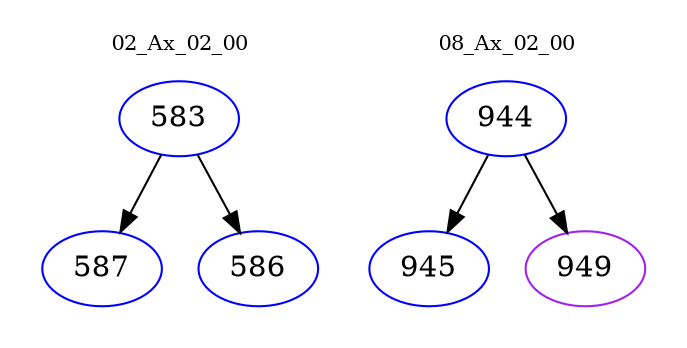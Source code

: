 digraph{
subgraph cluster_0 {
color = white
label = "02_Ax_02_00";
fontsize=10;
T0_583 [label="583", color="blue"]
T0_583 -> T0_587 [color="black"]
T0_587 [label="587", color="blue"]
T0_583 -> T0_586 [color="black"]
T0_586 [label="586", color="blue"]
}
subgraph cluster_1 {
color = white
label = "08_Ax_02_00";
fontsize=10;
T1_944 [label="944", color="blue"]
T1_944 -> T1_945 [color="black"]
T1_945 [label="945", color="blue"]
T1_944 -> T1_949 [color="black"]
T1_949 [label="949", color="purple"]
}
}
